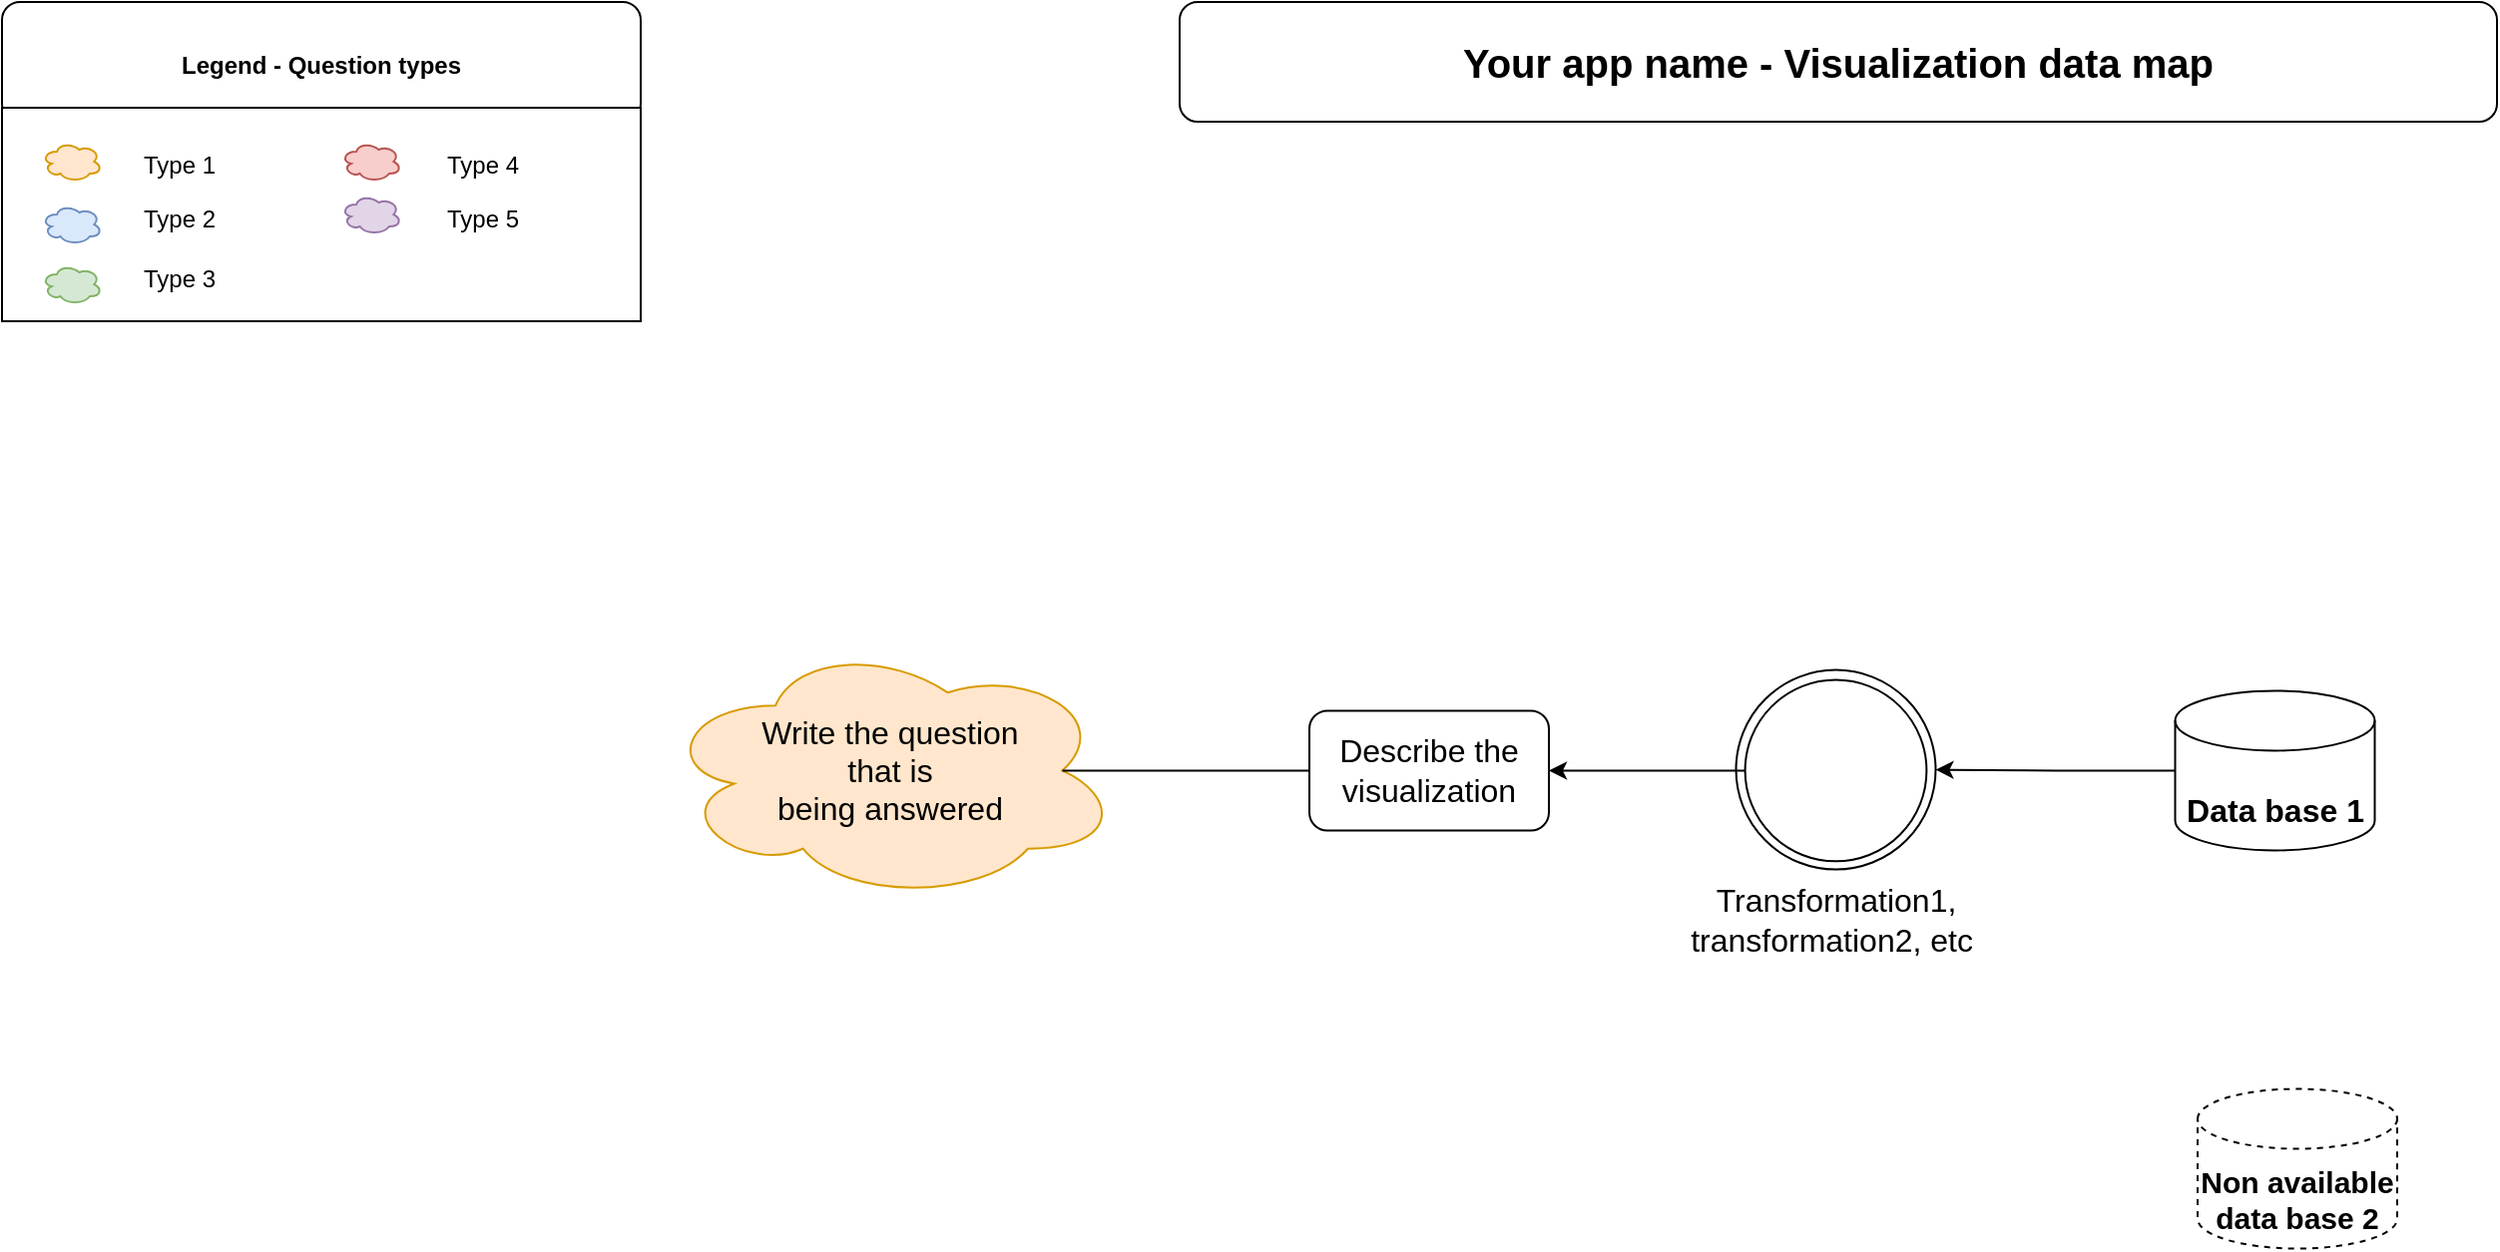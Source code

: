 <mxfile version="21.7.1" type="github">
  <diagram id="Co5nbBrR2NN09ta7Q-Ko" name="Page-1">
    <mxGraphModel dx="1647" dy="876" grid="1" gridSize="10" guides="1" tooltips="1" connect="1" arrows="1" fold="1" page="1" pageScale="1" pageWidth="850" pageHeight="1100" math="0" shadow="0">
      <root>
        <mxCell id="0" />
        <mxCell id="1" parent="0" />
        <mxCell id="hwpAo5bEhznhClHGtBJG-10" style="edgeStyle=orthogonalEdgeStyle;rounded=0;orthogonalLoop=1;jettySize=auto;html=1;exitX=0;exitY=0.5;exitDx=0;exitDy=0;exitPerimeter=0;entryX=1;entryY=0.5;entryDx=0;entryDy=0;fontSize=16;" parent="1" source="hwpAo5bEhznhClHGtBJG-5" target="hwpAo5bEhznhClHGtBJG-1" edge="1">
          <mxGeometry relative="1" as="geometry" />
        </mxCell>
        <mxCell id="hwpAo5bEhznhClHGtBJG-5" value="" style="shape=cylinder3;whiteSpace=wrap;html=1;boundedLbl=1;backgroundOutline=1;size=15;" parent="1" vertex="1">
          <mxGeometry x="1118.75" y="385.22" width="100" height="80" as="geometry" />
        </mxCell>
        <mxCell id="hwpAo5bEhznhClHGtBJG-7" value="&lt;font style=&quot;font-size: 16px;&quot;&gt;Write the question &lt;br&gt;that is &lt;br&gt;being answered&lt;/font&gt;" style="ellipse;shape=cloud;whiteSpace=wrap;html=1;fillColor=#ffe6cc;strokeColor=#d79b00;" parent="1" vertex="1">
          <mxGeometry x="360" y="360" width="230" height="130.45" as="geometry" />
        </mxCell>
        <mxCell id="hwpAo5bEhznhClHGtBJG-17" style="edgeStyle=orthogonalEdgeStyle;rounded=0;orthogonalLoop=1;jettySize=auto;html=1;exitX=0;exitY=0.5;exitDx=0;exitDy=0;entryX=0.875;entryY=0.5;entryDx=0;entryDy=0;entryPerimeter=0;fontSize=16;endArrow=none;endFill=0;" parent="1" source="hwpAo5bEhznhClHGtBJG-8" target="hwpAo5bEhznhClHGtBJG-7" edge="1">
          <mxGeometry relative="1" as="geometry">
            <mxPoint x="581.25" y="424.995" as="targetPoint" />
          </mxGeometry>
        </mxCell>
        <mxCell id="hwpAo5bEhznhClHGtBJG-8" value="&lt;font style=&quot;font-size: 16px;&quot;&gt;Describe the visualization&lt;/font&gt;" style="rounded=1;whiteSpace=wrap;html=1;" parent="1" vertex="1">
          <mxGeometry x="685" y="395.22" width="120" height="60" as="geometry" />
        </mxCell>
        <mxCell id="hwpAo5bEhznhClHGtBJG-11" value="&lt;font style=&quot;font-size: 16px;&quot;&gt;&lt;b&gt;Data base 1&lt;/b&gt;&lt;/font&gt;" style="text;html=1;strokeColor=none;fillColor=none;align=center;verticalAlign=middle;whiteSpace=wrap;rounded=0;" parent="1" vertex="1">
          <mxGeometry x="1118.75" y="429.77" width="100" height="30" as="geometry" />
        </mxCell>
        <mxCell id="hwpAo5bEhznhClHGtBJG-12" value="" style="group" parent="1" connectable="0" vertex="1">
          <mxGeometry x="873.75" y="374.77" width="150" height="140" as="geometry" />
        </mxCell>
        <mxCell id="hwpAo5bEhznhClHGtBJG-4" value="" style="group" parent="hwpAo5bEhznhClHGtBJG-12" connectable="0" vertex="1">
          <mxGeometry x="25" width="100" height="110" as="geometry" />
        </mxCell>
        <mxCell id="hwpAo5bEhznhClHGtBJG-1" value="" style="ellipse;whiteSpace=wrap;html=1;aspect=fixed;" parent="hwpAo5bEhznhClHGtBJG-4" vertex="1">
          <mxGeometry width="100" height="100" as="geometry" />
        </mxCell>
        <mxCell id="hwpAo5bEhznhClHGtBJG-3" value="" style="ellipse;whiteSpace=wrap;html=1;aspect=fixed;" parent="hwpAo5bEhznhClHGtBJG-4" vertex="1">
          <mxGeometry x="4.545" y="5" width="90.909" height="90.909" as="geometry" />
        </mxCell>
        <mxCell id="hwpAo5bEhznhClHGtBJG-9" value="&lt;font style=&quot;font-size: 16px;&quot;&gt;Transformation1, transformation2, etc&amp;nbsp;&lt;/font&gt;" style="text;html=1;strokeColor=none;fillColor=none;align=center;verticalAlign=middle;whiteSpace=wrap;rounded=0;" parent="hwpAo5bEhznhClHGtBJG-12" vertex="1">
          <mxGeometry y="110" width="150" height="30" as="geometry" />
        </mxCell>
        <mxCell id="hwpAo5bEhznhClHGtBJG-18" style="edgeStyle=orthogonalEdgeStyle;rounded=0;orthogonalLoop=1;jettySize=auto;html=1;exitX=0;exitY=0.5;exitDx=0;exitDy=0;entryX=1;entryY=0.5;entryDx=0;entryDy=0;fontSize=16;endArrow=classic;endFill=1;" parent="1" source="hwpAo5bEhznhClHGtBJG-3" target="hwpAo5bEhznhClHGtBJG-8" edge="1">
          <mxGeometry relative="1" as="geometry" />
        </mxCell>
        <mxCell id="hwpAo5bEhznhClHGtBJG-22" value="" style="group" parent="1" connectable="0" vertex="1">
          <mxGeometry x="1130" y="584.77" width="100" height="80" as="geometry" />
        </mxCell>
        <mxCell id="hwpAo5bEhznhClHGtBJG-6" value="" style="shape=cylinder3;whiteSpace=wrap;html=1;boundedLbl=1;backgroundOutline=1;size=15;dashed=1;" parent="hwpAo5bEhznhClHGtBJG-22" vertex="1">
          <mxGeometry width="100" height="80" as="geometry" />
        </mxCell>
        <mxCell id="hwpAo5bEhznhClHGtBJG-13" value="&lt;font size=&quot;1&quot; style=&quot;&quot;&gt;&lt;b style=&quot;font-size: 15px;&quot;&gt;Non available data base 2&lt;/b&gt;&lt;/font&gt;" style="text;html=1;strokeColor=none;fillColor=none;align=center;verticalAlign=middle;whiteSpace=wrap;rounded=0;" parent="hwpAo5bEhznhClHGtBJG-22" vertex="1">
          <mxGeometry y="40" width="100" height="30" as="geometry" />
        </mxCell>
        <mxCell id="hwpAo5bEhznhClHGtBJG-23" value="&lt;b&gt;&lt;font style=&quot;font-size: 20px;&quot;&gt;Your app name - Visualization data map&lt;/font&gt;&lt;/b&gt;" style="rounded=1;whiteSpace=wrap;html=1;fontSize=16;" parent="1" vertex="1">
          <mxGeometry x="620" y="40" width="660" height="60" as="geometry" />
        </mxCell>
        <mxCell id="hwpAo5bEhznhClHGtBJG-28" value="" style="group" parent="1" connectable="0" vertex="1">
          <mxGeometry x="30" y="40" width="320" height="160" as="geometry" />
        </mxCell>
        <mxCell id="hwpAo5bEhznhClHGtBJG-24" value="&lt;b&gt;&lt;font style=&quot;font-size: 12px;&quot;&gt;Legend - Question types&lt;/font&gt;&lt;/b&gt;" style="rounded=1;whiteSpace=wrap;html=1;fontSize=16;" parent="hwpAo5bEhznhClHGtBJG-28" vertex="1">
          <mxGeometry width="320" height="60" as="geometry" />
        </mxCell>
        <mxCell id="hwpAo5bEhznhClHGtBJG-27" value="" style="rounded=0;whiteSpace=wrap;html=1;fontSize=20;" parent="hwpAo5bEhznhClHGtBJG-28" vertex="1">
          <mxGeometry y="53" width="320" height="107" as="geometry" />
        </mxCell>
        <mxCell id="hwpAo5bEhznhClHGtBJG-29" value="&lt;font style=&quot;font-size: 12px;&quot;&gt;Type 1&lt;/font&gt;" style="text;html=1;strokeColor=none;fillColor=none;align=center;verticalAlign=middle;whiteSpace=wrap;rounded=0;fontSize=16;" parent="hwpAo5bEhznhClHGtBJG-28" vertex="1">
          <mxGeometry x="57.6" y="65" width="62.4" height="30" as="geometry" />
        </mxCell>
        <mxCell id="hwpAo5bEhznhClHGtBJG-30" value="&lt;font style=&quot;font-size: 12px;&quot;&gt;Type 2&lt;/font&gt;" style="text;html=1;strokeColor=none;fillColor=none;align=center;verticalAlign=middle;whiteSpace=wrap;rounded=0;fontSize=16;" parent="hwpAo5bEhznhClHGtBJG-28" vertex="1">
          <mxGeometry x="57.6" y="91.5" width="62.4" height="30" as="geometry" />
        </mxCell>
        <mxCell id="hwpAo5bEhznhClHGtBJG-31" value="&lt;font style=&quot;font-size: 12px;&quot;&gt;Type 3&lt;/font&gt;" style="text;html=1;strokeColor=none;fillColor=none;align=center;verticalAlign=middle;whiteSpace=wrap;rounded=0;fontSize=16;" parent="hwpAo5bEhznhClHGtBJG-28" vertex="1">
          <mxGeometry x="57.6" y="121.5" width="62.4" height="30" as="geometry" />
        </mxCell>
        <mxCell id="hwpAo5bEhznhClHGtBJG-36" value="&lt;font style=&quot;font-size: 12px;&quot;&gt;Type 4&lt;/font&gt;" style="text;html=1;strokeColor=none;fillColor=none;align=center;verticalAlign=middle;whiteSpace=wrap;rounded=0;fontSize=16;" parent="hwpAo5bEhznhClHGtBJG-28" vertex="1">
          <mxGeometry x="210" y="65" width="62.4" height="30" as="geometry" />
        </mxCell>
        <mxCell id="hwpAo5bEhznhClHGtBJG-37" value="&lt;font style=&quot;font-size: 12px;&quot;&gt;Type 5&lt;/font&gt;" style="text;html=1;strokeColor=none;fillColor=none;align=center;verticalAlign=middle;whiteSpace=wrap;rounded=0;fontSize=16;" parent="hwpAo5bEhznhClHGtBJG-28" vertex="1">
          <mxGeometry x="210" y="91.5" width="62.4" height="30" as="geometry" />
        </mxCell>
        <mxCell id="hwpAo5bEhznhClHGtBJG-39" value="" style="ellipse;shape=cloud;whiteSpace=wrap;html=1;fontSize=12;fillColor=#ffe6cc;strokeColor=#d79b00;" parent="hwpAo5bEhznhClHGtBJG-28" vertex="1">
          <mxGeometry x="20" y="70" width="30" height="20" as="geometry" />
        </mxCell>
        <mxCell id="hwpAo5bEhznhClHGtBJG-40" value="" style="ellipse;shape=cloud;whiteSpace=wrap;html=1;fontSize=12;fillColor=#dae8fc;strokeColor=#6c8ebf;" parent="hwpAo5bEhznhClHGtBJG-28" vertex="1">
          <mxGeometry x="20" y="101.5" width="30" height="20" as="geometry" />
        </mxCell>
        <mxCell id="hwpAo5bEhznhClHGtBJG-41" value="" style="ellipse;shape=cloud;whiteSpace=wrap;html=1;fontSize=12;fillColor=#d5e8d4;strokeColor=#82b366;" parent="hwpAo5bEhznhClHGtBJG-28" vertex="1">
          <mxGeometry x="20" y="131.5" width="30" height="20" as="geometry" />
        </mxCell>
        <mxCell id="hwpAo5bEhznhClHGtBJG-42" value="" style="ellipse;shape=cloud;whiteSpace=wrap;html=1;fontSize=12;fillColor=#f8cecc;strokeColor=#b85450;" parent="hwpAo5bEhznhClHGtBJG-28" vertex="1">
          <mxGeometry x="170" y="70" width="30" height="20" as="geometry" />
        </mxCell>
        <mxCell id="hwpAo5bEhznhClHGtBJG-43" value="" style="ellipse;shape=cloud;whiteSpace=wrap;html=1;fontSize=12;fillColor=#e1d5e7;strokeColor=#9673a6;" parent="hwpAo5bEhznhClHGtBJG-28" vertex="1">
          <mxGeometry x="170" y="96.5" width="30" height="20" as="geometry" />
        </mxCell>
      </root>
    </mxGraphModel>
  </diagram>
</mxfile>
